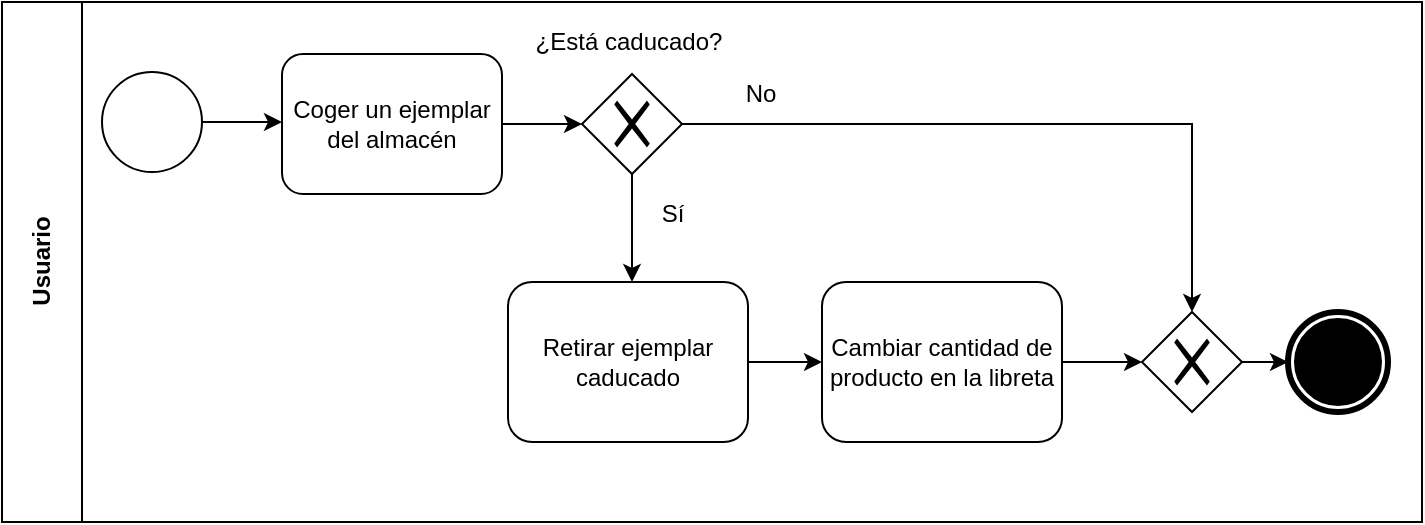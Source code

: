 <mxfile version="13.9.1" type="google"><diagram id="YK4Zu6GJf4g7ApfqT0k1" name="Page-1"><mxGraphModel dx="446" dy="681" grid="1" gridSize="10" guides="1" tooltips="1" connect="1" arrows="1" fold="1" page="1" pageScale="1" pageWidth="827" pageHeight="1169" math="0" shadow="0"><root><mxCell id="0"/><mxCell id="1" parent="0"/><mxCell id="svNiaE2SICsABGVU9xEj-1" value="Usuario" style="swimlane;html=1;startSize=40;horizontal=0;" vertex="1" parent="1"><mxGeometry x="20" y="570" width="710" height="260" as="geometry"/></mxCell><mxCell id="svNiaE2SICsABGVU9xEj-2" style="edgeStyle=orthogonalEdgeStyle;rounded=0;orthogonalLoop=1;jettySize=auto;html=1;" edge="1" parent="svNiaE2SICsABGVU9xEj-1" source="svNiaE2SICsABGVU9xEj-3"><mxGeometry relative="1" as="geometry"><mxPoint x="140" y="60" as="targetPoint"/></mxGeometry></mxCell><mxCell id="svNiaE2SICsABGVU9xEj-3" value="" style="shape=mxgraph.bpmn.shape;html=1;verticalLabelPosition=bottom;labelBackgroundColor=#ffffff;verticalAlign=top;align=center;perimeter=ellipsePerimeter;outlineConnect=0;outline=standard;symbol=general;" vertex="1" parent="svNiaE2SICsABGVU9xEj-1"><mxGeometry x="50" y="35" width="50" height="50" as="geometry"/></mxCell><mxCell id="svNiaE2SICsABGVU9xEj-8" value="Coger un ejemplar del almacén" style="shape=ext;rounded=1;html=1;whiteSpace=wrap;" vertex="1" parent="svNiaE2SICsABGVU9xEj-1"><mxGeometry x="140" y="26" width="110" height="70" as="geometry"/></mxCell><mxCell id="svNiaE2SICsABGVU9xEj-11" value="" style="shape=mxgraph.bpmn.shape;html=1;verticalLabelPosition=bottom;labelBackgroundColor=#ffffff;verticalAlign=top;align=center;perimeter=rhombusPerimeter;background=gateway;outlineConnect=0;outline=none;symbol=exclusiveGw;" vertex="1" parent="svNiaE2SICsABGVU9xEj-1"><mxGeometry x="290" y="36" width="50" height="50" as="geometry"/></mxCell><mxCell id="svNiaE2SICsABGVU9xEj-10" style="edgeStyle=orthogonalEdgeStyle;rounded=0;orthogonalLoop=1;jettySize=auto;html=1;exitX=1;exitY=0.5;exitDx=0;exitDy=0;entryX=0;entryY=0.5;entryDx=0;entryDy=0;" edge="1" parent="svNiaE2SICsABGVU9xEj-1" source="svNiaE2SICsABGVU9xEj-8" target="svNiaE2SICsABGVU9xEj-11"><mxGeometry relative="1" as="geometry"><mxPoint x="280" y="61" as="targetPoint"/></mxGeometry></mxCell><mxCell id="svNiaE2SICsABGVU9xEj-15" value="No" style="text;html=1;align=center;verticalAlign=middle;resizable=0;points=[];autosize=1;" vertex="1" parent="svNiaE2SICsABGVU9xEj-1"><mxGeometry x="364" y="36" width="30" height="20" as="geometry"/></mxCell><mxCell id="svNiaE2SICsABGVU9xEj-16" value="Sí" style="text;html=1;align=center;verticalAlign=middle;resizable=0;points=[];autosize=1;" vertex="1" parent="svNiaE2SICsABGVU9xEj-1"><mxGeometry x="320" y="96" width="30" height="20" as="geometry"/></mxCell><mxCell id="svNiaE2SICsABGVU9xEj-19" style="edgeStyle=orthogonalEdgeStyle;rounded=0;orthogonalLoop=1;jettySize=auto;html=1;" edge="1" parent="svNiaE2SICsABGVU9xEj-1" source="svNiaE2SICsABGVU9xEj-17" target="svNiaE2SICsABGVU9xEj-18"><mxGeometry relative="1" as="geometry"/></mxCell><mxCell id="svNiaE2SICsABGVU9xEj-17" value="Retirar ejemplar caducado" style="shape=ext;rounded=1;html=1;whiteSpace=wrap;" vertex="1" parent="svNiaE2SICsABGVU9xEj-1"><mxGeometry x="253" y="140" width="120" height="80" as="geometry"/></mxCell><mxCell id="svNiaE2SICsABGVU9xEj-18" value="Cambiar cantidad de producto en la libreta" style="shape=ext;rounded=1;html=1;whiteSpace=wrap;" vertex="1" parent="svNiaE2SICsABGVU9xEj-1"><mxGeometry x="410" y="140" width="120" height="80" as="geometry"/></mxCell><mxCell id="svNiaE2SICsABGVU9xEj-24" style="edgeStyle=orthogonalEdgeStyle;rounded=0;orthogonalLoop=1;jettySize=auto;html=1;exitX=1;exitY=0.5;exitDx=0;exitDy=0;entryX=0;entryY=0.5;entryDx=0;entryDy=0;" edge="1" parent="svNiaE2SICsABGVU9xEj-1" source="svNiaE2SICsABGVU9xEj-21" target="svNiaE2SICsABGVU9xEj-23"><mxGeometry relative="1" as="geometry"/></mxCell><mxCell id="svNiaE2SICsABGVU9xEj-21" value="" style="shape=mxgraph.bpmn.shape;html=1;verticalLabelPosition=bottom;labelBackgroundColor=#ffffff;verticalAlign=top;align=center;perimeter=rhombusPerimeter;background=gateway;outlineConnect=0;outline=none;symbol=exclusiveGw;" vertex="1" parent="svNiaE2SICsABGVU9xEj-1"><mxGeometry x="570" y="155" width="50" height="50" as="geometry"/></mxCell><mxCell id="svNiaE2SICsABGVU9xEj-20" style="edgeStyle=orthogonalEdgeStyle;rounded=0;orthogonalLoop=1;jettySize=auto;html=1;entryX=0;entryY=0.5;entryDx=0;entryDy=0;" edge="1" parent="svNiaE2SICsABGVU9xEj-1" source="svNiaE2SICsABGVU9xEj-18" target="svNiaE2SICsABGVU9xEj-21"><mxGeometry relative="1" as="geometry"><mxPoint x="590" y="180" as="targetPoint"/></mxGeometry></mxCell><mxCell id="svNiaE2SICsABGVU9xEj-14" style="edgeStyle=orthogonalEdgeStyle;rounded=0;orthogonalLoop=1;jettySize=auto;html=1;exitX=1;exitY=0.5;exitDx=0;exitDy=0;entryX=0.5;entryY=0;entryDx=0;entryDy=0;" edge="1" parent="svNiaE2SICsABGVU9xEj-1" source="svNiaE2SICsABGVU9xEj-11" target="svNiaE2SICsABGVU9xEj-21"><mxGeometry relative="1" as="geometry"><mxPoint x="590" y="130" as="targetPoint"/><Array as="points"><mxPoint x="595" y="61"/></Array></mxGeometry></mxCell><mxCell id="svNiaE2SICsABGVU9xEj-23" value="" style="shape=mxgraph.bpmn.shape;html=1;verticalLabelPosition=bottom;labelBackgroundColor=#ffffff;verticalAlign=top;align=center;perimeter=ellipsePerimeter;outlineConnect=0;outline=end;symbol=terminate;" vertex="1" parent="svNiaE2SICsABGVU9xEj-1"><mxGeometry x="643" y="155" width="50" height="50" as="geometry"/></mxCell><mxCell id="svNiaE2SICsABGVU9xEj-12" value="¿Está caducado?" style="text;html=1;align=center;verticalAlign=middle;resizable=0;points=[];autosize=1;" vertex="1" parent="1"><mxGeometry x="278" y="580" width="110" height="20" as="geometry"/></mxCell><mxCell id="svNiaE2SICsABGVU9xEj-13" style="edgeStyle=orthogonalEdgeStyle;rounded=0;orthogonalLoop=1;jettySize=auto;html=1;exitX=0.5;exitY=1;exitDx=0;exitDy=0;" edge="1" parent="1" source="svNiaE2SICsABGVU9xEj-11"><mxGeometry relative="1" as="geometry"><mxPoint x="335" y="710" as="targetPoint"/></mxGeometry></mxCell></root></mxGraphModel></diagram></mxfile>